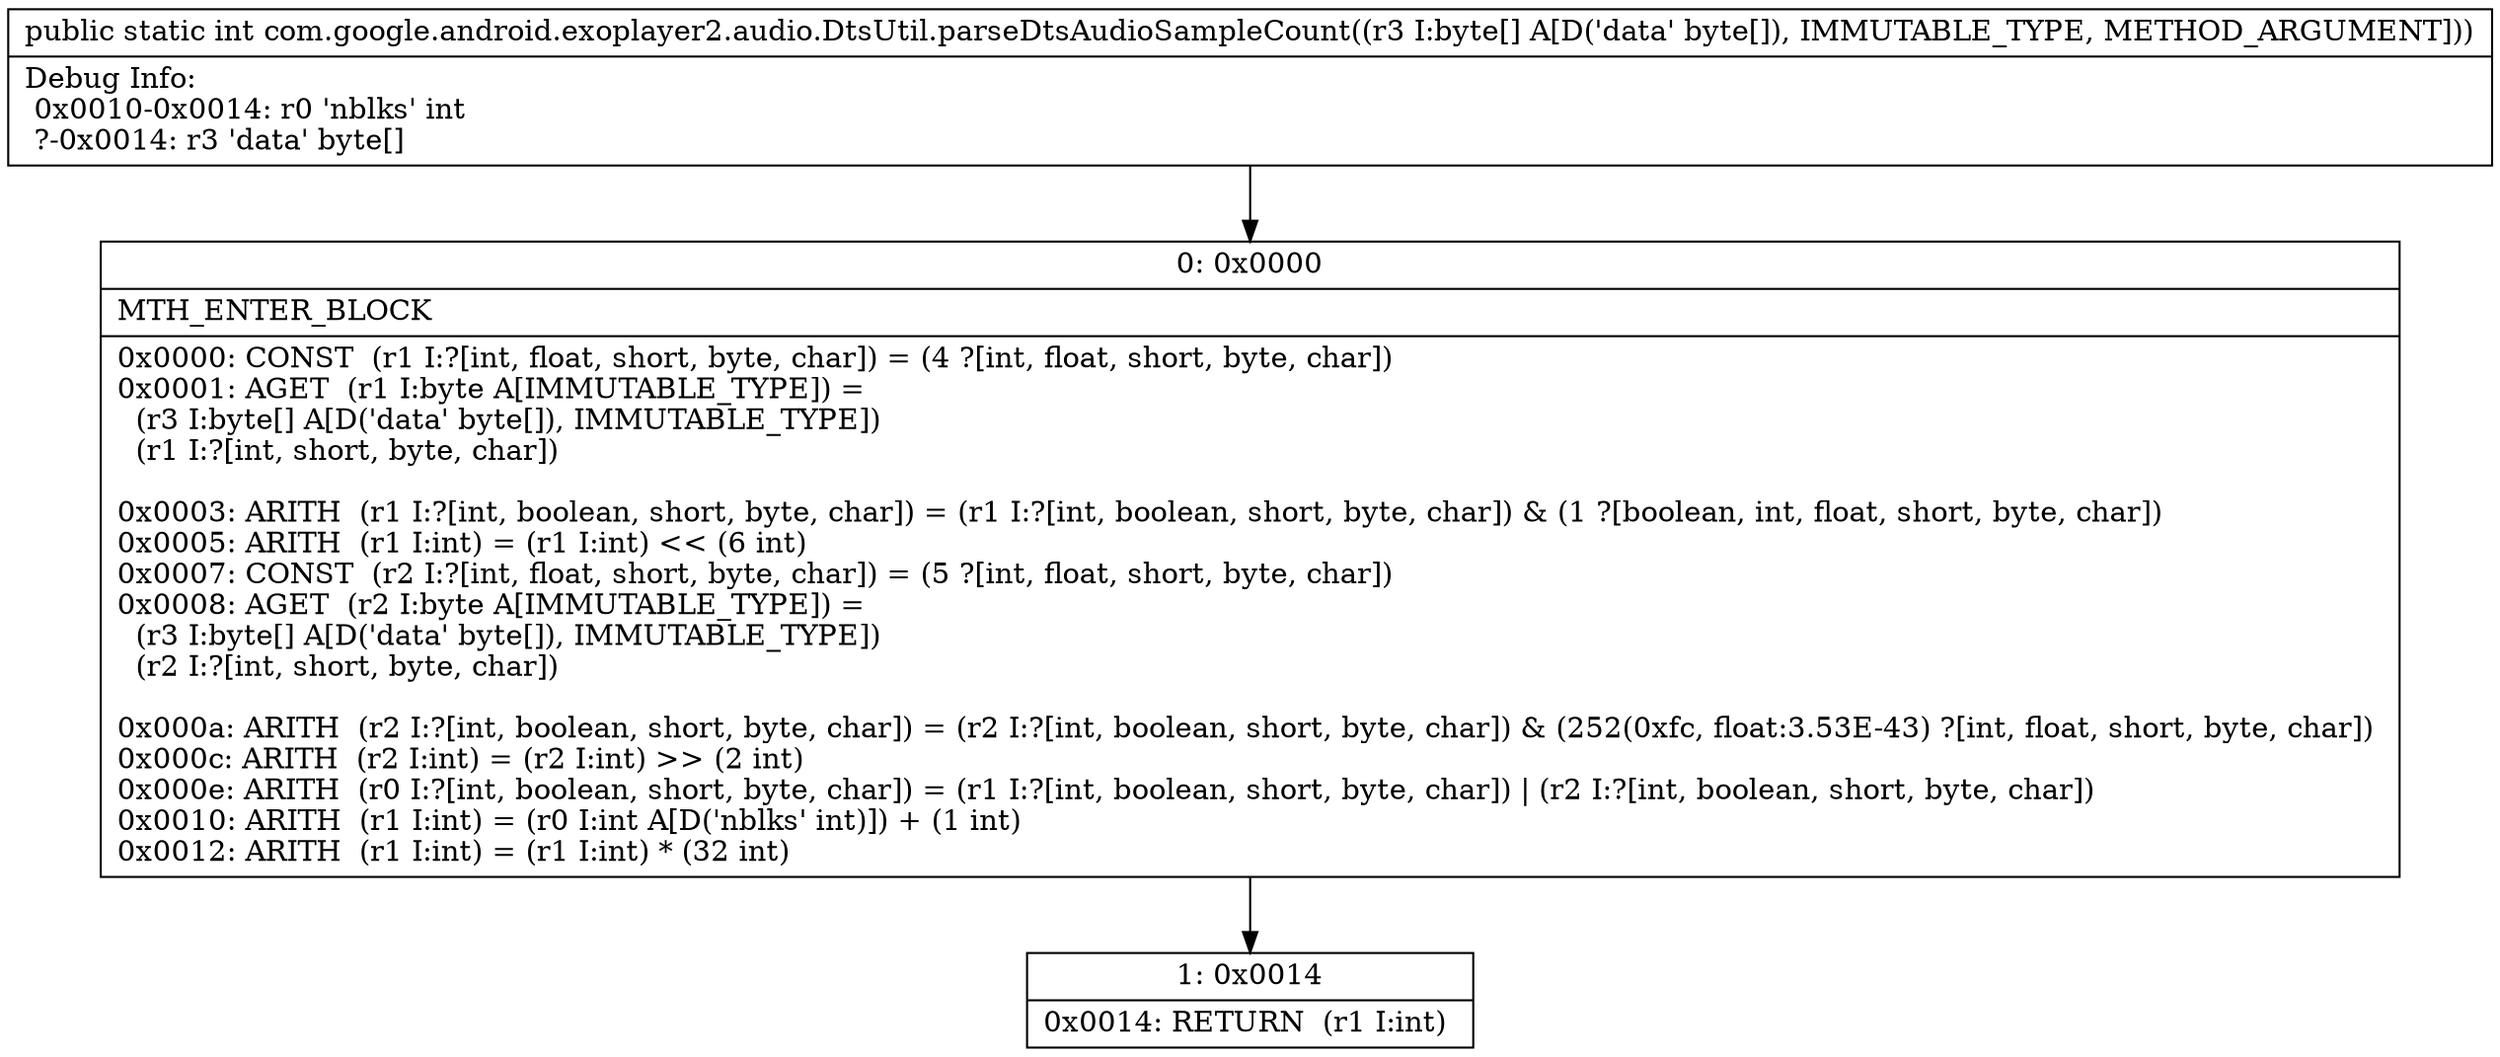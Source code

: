 digraph "CFG forcom.google.android.exoplayer2.audio.DtsUtil.parseDtsAudioSampleCount([B)I" {
Node_0 [shape=record,label="{0\:\ 0x0000|MTH_ENTER_BLOCK\l|0x0000: CONST  (r1 I:?[int, float, short, byte, char]) = (4 ?[int, float, short, byte, char]) \l0x0001: AGET  (r1 I:byte A[IMMUTABLE_TYPE]) = \l  (r3 I:byte[] A[D('data' byte[]), IMMUTABLE_TYPE])\l  (r1 I:?[int, short, byte, char])\l \l0x0003: ARITH  (r1 I:?[int, boolean, short, byte, char]) = (r1 I:?[int, boolean, short, byte, char]) & (1 ?[boolean, int, float, short, byte, char]) \l0x0005: ARITH  (r1 I:int) = (r1 I:int) \<\< (6 int) \l0x0007: CONST  (r2 I:?[int, float, short, byte, char]) = (5 ?[int, float, short, byte, char]) \l0x0008: AGET  (r2 I:byte A[IMMUTABLE_TYPE]) = \l  (r3 I:byte[] A[D('data' byte[]), IMMUTABLE_TYPE])\l  (r2 I:?[int, short, byte, char])\l \l0x000a: ARITH  (r2 I:?[int, boolean, short, byte, char]) = (r2 I:?[int, boolean, short, byte, char]) & (252(0xfc, float:3.53E\-43) ?[int, float, short, byte, char]) \l0x000c: ARITH  (r2 I:int) = (r2 I:int) \>\> (2 int) \l0x000e: ARITH  (r0 I:?[int, boolean, short, byte, char]) = (r1 I:?[int, boolean, short, byte, char]) \| (r2 I:?[int, boolean, short, byte, char]) \l0x0010: ARITH  (r1 I:int) = (r0 I:int A[D('nblks' int)]) + (1 int) \l0x0012: ARITH  (r1 I:int) = (r1 I:int) * (32 int) \l}"];
Node_1 [shape=record,label="{1\:\ 0x0014|0x0014: RETURN  (r1 I:int) \l}"];
MethodNode[shape=record,label="{public static int com.google.android.exoplayer2.audio.DtsUtil.parseDtsAudioSampleCount((r3 I:byte[] A[D('data' byte[]), IMMUTABLE_TYPE, METHOD_ARGUMENT]))  | Debug Info:\l  0x0010\-0x0014: r0 'nblks' int\l  ?\-0x0014: r3 'data' byte[]\l}"];
MethodNode -> Node_0;
Node_0 -> Node_1;
}

